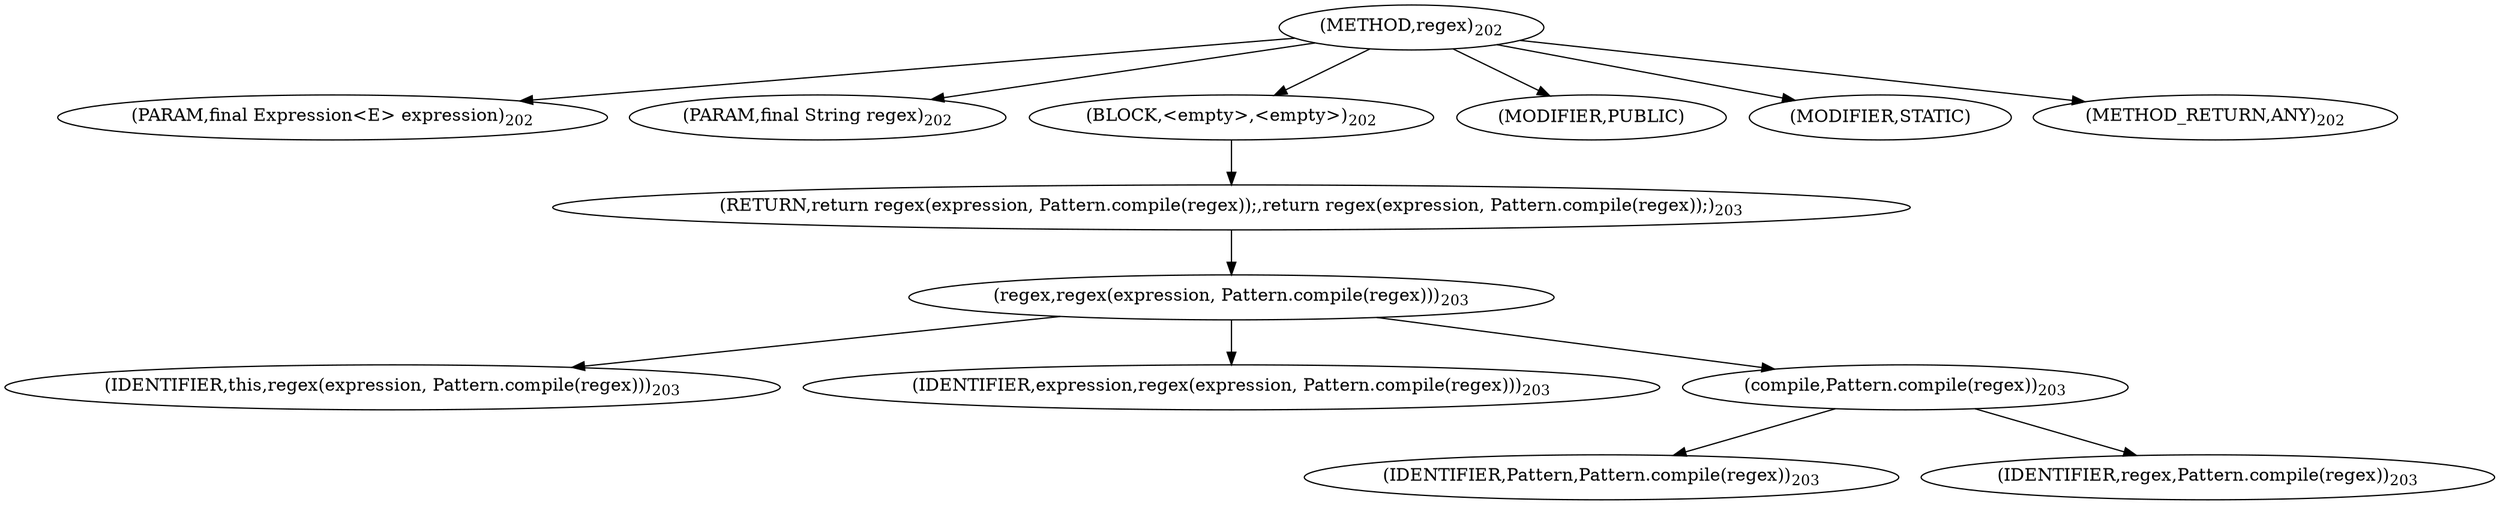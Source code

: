 digraph "regex" {  
"231" [label = <(METHOD,regex)<SUB>202</SUB>> ]
"232" [label = <(PARAM,final Expression&lt;E&gt; expression)<SUB>202</SUB>> ]
"233" [label = <(PARAM,final String regex)<SUB>202</SUB>> ]
"234" [label = <(BLOCK,&lt;empty&gt;,&lt;empty&gt;)<SUB>202</SUB>> ]
"235" [label = <(RETURN,return regex(expression, Pattern.compile(regex));,return regex(expression, Pattern.compile(regex));)<SUB>203</SUB>> ]
"236" [label = <(regex,regex(expression, Pattern.compile(regex)))<SUB>203</SUB>> ]
"237" [label = <(IDENTIFIER,this,regex(expression, Pattern.compile(regex)))<SUB>203</SUB>> ]
"238" [label = <(IDENTIFIER,expression,regex(expression, Pattern.compile(regex)))<SUB>203</SUB>> ]
"239" [label = <(compile,Pattern.compile(regex))<SUB>203</SUB>> ]
"240" [label = <(IDENTIFIER,Pattern,Pattern.compile(regex))<SUB>203</SUB>> ]
"241" [label = <(IDENTIFIER,regex,Pattern.compile(regex))<SUB>203</SUB>> ]
"242" [label = <(MODIFIER,PUBLIC)> ]
"243" [label = <(MODIFIER,STATIC)> ]
"244" [label = <(METHOD_RETURN,ANY)<SUB>202</SUB>> ]
  "231" -> "232" 
  "231" -> "233" 
  "231" -> "234" 
  "231" -> "242" 
  "231" -> "243" 
  "231" -> "244" 
  "234" -> "235" 
  "235" -> "236" 
  "236" -> "237" 
  "236" -> "238" 
  "236" -> "239" 
  "239" -> "240" 
  "239" -> "241" 
}
